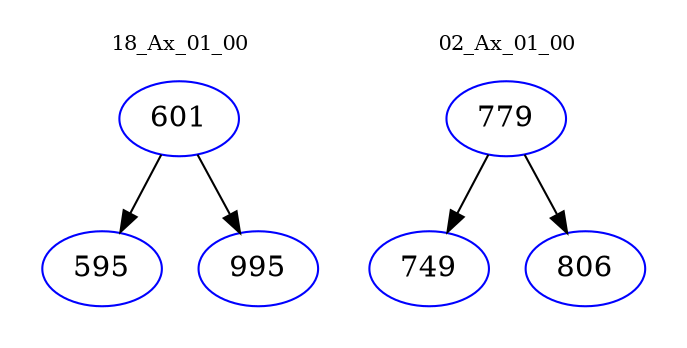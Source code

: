 digraph{
subgraph cluster_0 {
color = white
label = "18_Ax_01_00";
fontsize=10;
T0_601 [label="601", color="blue"]
T0_601 -> T0_595 [color="black"]
T0_595 [label="595", color="blue"]
T0_601 -> T0_995 [color="black"]
T0_995 [label="995", color="blue"]
}
subgraph cluster_1 {
color = white
label = "02_Ax_01_00";
fontsize=10;
T1_779 [label="779", color="blue"]
T1_779 -> T1_749 [color="black"]
T1_749 [label="749", color="blue"]
T1_779 -> T1_806 [color="black"]
T1_806 [label="806", color="blue"]
}
}
